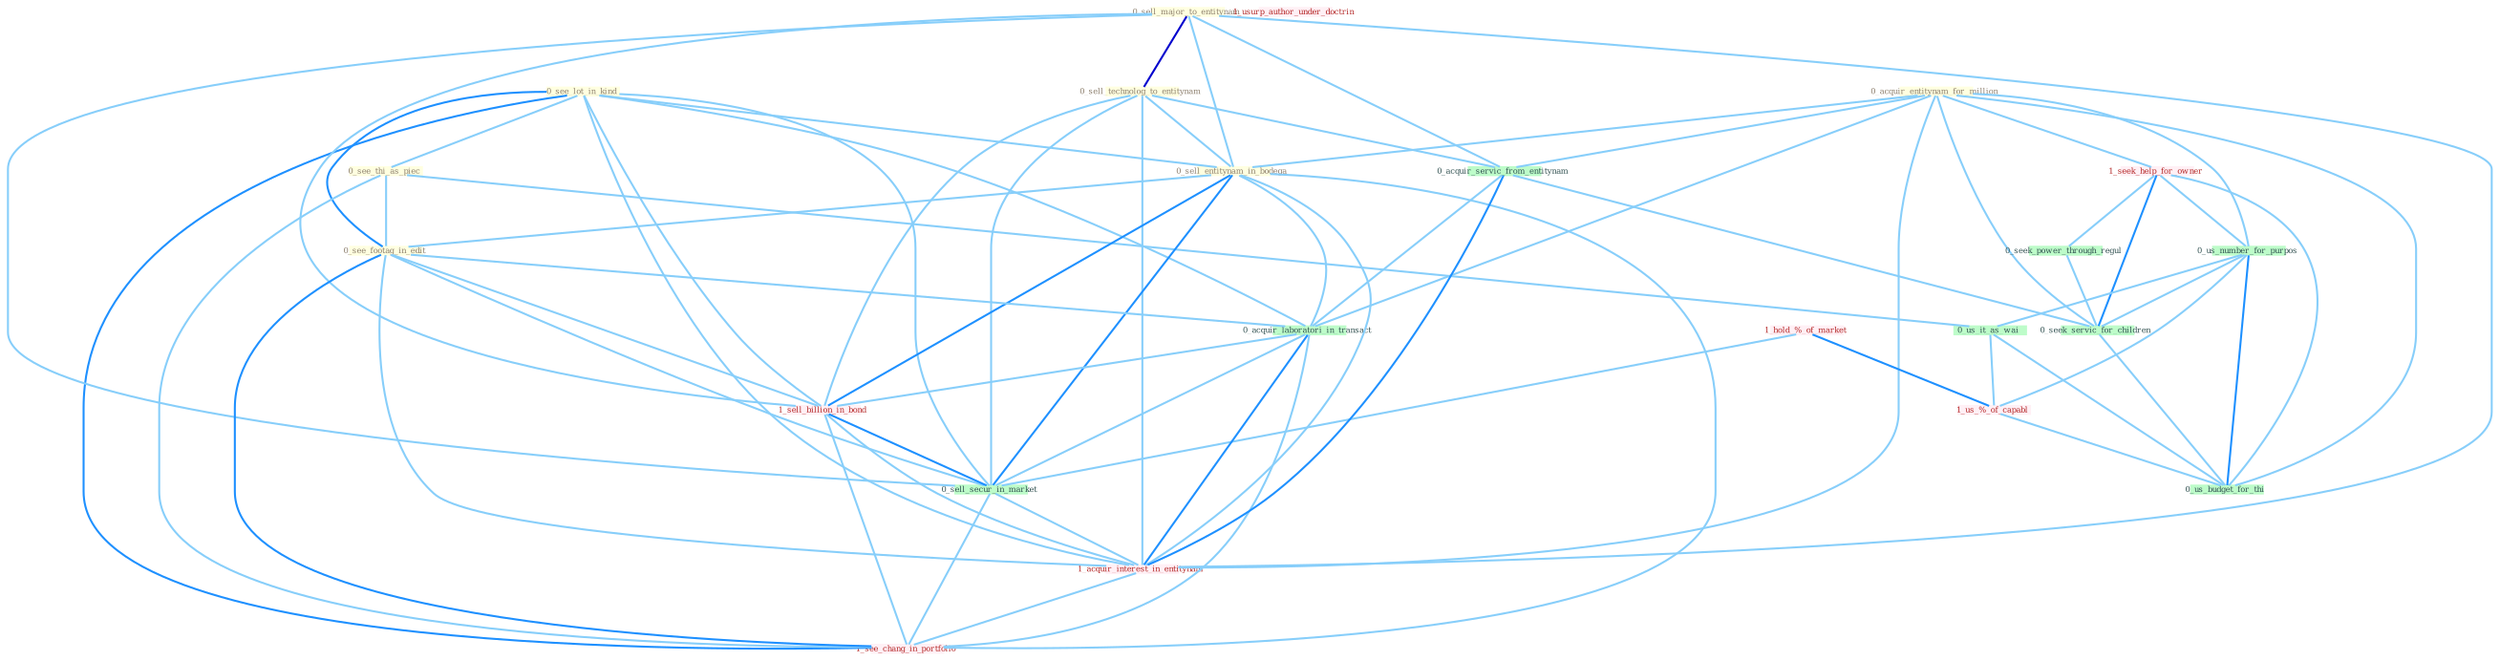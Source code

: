 Graph G{ 
    node
    [shape=polygon,style=filled,width=.5,height=.06,color="#BDFCC9",fixedsize=true,fontsize=4,
    fontcolor="#2f4f4f"];
    {node
    [color="#ffffe0", fontcolor="#8b7d6b"] "0_see_lot_in_kind " "0_acquir_entitynam_for_million " "0_sell_major_to_entitynam " "0_see_thi_as_piec " "0_sell_technolog_to_entitynam " "0_sell_entitynam_in_bodega " "0_see_footag_in_edit "}
{node [color="#fff0f5", fontcolor="#b22222"] "1_seek_help_for_owner " "1_hold_%_of_market " "1_sell_billion_in_bond " "1_usurp_author_under_doctrin " "1_us_%_of_capabl " "1_acquir_interest_in_entitynam " "1_see_chang_in_portfolio "}
edge [color="#B0E2FF"];

	"0_see_lot_in_kind " -- "0_see_thi_as_piec " [w="1", color="#87cefa" ];
	"0_see_lot_in_kind " -- "0_sell_entitynam_in_bodega " [w="1", color="#87cefa" ];
	"0_see_lot_in_kind " -- "0_see_footag_in_edit " [w="2", color="#1e90ff" , len=0.8];
	"0_see_lot_in_kind " -- "0_acquir_laboratori_in_transact " [w="1", color="#87cefa" ];
	"0_see_lot_in_kind " -- "1_sell_billion_in_bond " [w="1", color="#87cefa" ];
	"0_see_lot_in_kind " -- "0_sell_secur_in_market " [w="1", color="#87cefa" ];
	"0_see_lot_in_kind " -- "1_acquir_interest_in_entitynam " [w="1", color="#87cefa" ];
	"0_see_lot_in_kind " -- "1_see_chang_in_portfolio " [w="2", color="#1e90ff" , len=0.8];
	"0_acquir_entitynam_for_million " -- "0_sell_entitynam_in_bodega " [w="1", color="#87cefa" ];
	"0_acquir_entitynam_for_million " -- "1_seek_help_for_owner " [w="1", color="#87cefa" ];
	"0_acquir_entitynam_for_million " -- "0_acquir_servic_from_entitynam " [w="1", color="#87cefa" ];
	"0_acquir_entitynam_for_million " -- "0_us_number_for_purpos " [w="1", color="#87cefa" ];
	"0_acquir_entitynam_for_million " -- "0_acquir_laboratori_in_transact " [w="1", color="#87cefa" ];
	"0_acquir_entitynam_for_million " -- "1_acquir_interest_in_entitynam " [w="1", color="#87cefa" ];
	"0_acquir_entitynam_for_million " -- "0_seek_servic_for_children " [w="1", color="#87cefa" ];
	"0_acquir_entitynam_for_million " -- "0_us_budget_for_thi " [w="1", color="#87cefa" ];
	"0_sell_major_to_entitynam " -- "0_sell_technolog_to_entitynam " [w="3", color="#0000cd" , len=0.6];
	"0_sell_major_to_entitynam " -- "0_sell_entitynam_in_bodega " [w="1", color="#87cefa" ];
	"0_sell_major_to_entitynam " -- "0_acquir_servic_from_entitynam " [w="1", color="#87cefa" ];
	"0_sell_major_to_entitynam " -- "1_sell_billion_in_bond " [w="1", color="#87cefa" ];
	"0_sell_major_to_entitynam " -- "0_sell_secur_in_market " [w="1", color="#87cefa" ];
	"0_sell_major_to_entitynam " -- "1_acquir_interest_in_entitynam " [w="1", color="#87cefa" ];
	"0_see_thi_as_piec " -- "0_see_footag_in_edit " [w="1", color="#87cefa" ];
	"0_see_thi_as_piec " -- "0_us_it_as_wai " [w="1", color="#87cefa" ];
	"0_see_thi_as_piec " -- "1_see_chang_in_portfolio " [w="1", color="#87cefa" ];
	"0_sell_technolog_to_entitynam " -- "0_sell_entitynam_in_bodega " [w="1", color="#87cefa" ];
	"0_sell_technolog_to_entitynam " -- "0_acquir_servic_from_entitynam " [w="1", color="#87cefa" ];
	"0_sell_technolog_to_entitynam " -- "1_sell_billion_in_bond " [w="1", color="#87cefa" ];
	"0_sell_technolog_to_entitynam " -- "0_sell_secur_in_market " [w="1", color="#87cefa" ];
	"0_sell_technolog_to_entitynam " -- "1_acquir_interest_in_entitynam " [w="1", color="#87cefa" ];
	"0_sell_entitynam_in_bodega " -- "0_see_footag_in_edit " [w="1", color="#87cefa" ];
	"0_sell_entitynam_in_bodega " -- "0_acquir_laboratori_in_transact " [w="1", color="#87cefa" ];
	"0_sell_entitynam_in_bodega " -- "1_sell_billion_in_bond " [w="2", color="#1e90ff" , len=0.8];
	"0_sell_entitynam_in_bodega " -- "0_sell_secur_in_market " [w="2", color="#1e90ff" , len=0.8];
	"0_sell_entitynam_in_bodega " -- "1_acquir_interest_in_entitynam " [w="1", color="#87cefa" ];
	"0_sell_entitynam_in_bodega " -- "1_see_chang_in_portfolio " [w="1", color="#87cefa" ];
	"0_see_footag_in_edit " -- "0_acquir_laboratori_in_transact " [w="1", color="#87cefa" ];
	"0_see_footag_in_edit " -- "1_sell_billion_in_bond " [w="1", color="#87cefa" ];
	"0_see_footag_in_edit " -- "0_sell_secur_in_market " [w="1", color="#87cefa" ];
	"0_see_footag_in_edit " -- "1_acquir_interest_in_entitynam " [w="1", color="#87cefa" ];
	"0_see_footag_in_edit " -- "1_see_chang_in_portfolio " [w="2", color="#1e90ff" , len=0.8];
	"1_seek_help_for_owner " -- "0_seek_power_through_regul " [w="1", color="#87cefa" ];
	"1_seek_help_for_owner " -- "0_us_number_for_purpos " [w="1", color="#87cefa" ];
	"1_seek_help_for_owner " -- "0_seek_servic_for_children " [w="2", color="#1e90ff" , len=0.8];
	"1_seek_help_for_owner " -- "0_us_budget_for_thi " [w="1", color="#87cefa" ];
	"0_acquir_servic_from_entitynam " -- "0_acquir_laboratori_in_transact " [w="1", color="#87cefa" ];
	"0_acquir_servic_from_entitynam " -- "1_acquir_interest_in_entitynam " [w="2", color="#1e90ff" , len=0.8];
	"0_acquir_servic_from_entitynam " -- "0_seek_servic_for_children " [w="1", color="#87cefa" ];
	"1_hold_%_of_market " -- "1_us_%_of_capabl " [w="2", color="#1e90ff" , len=0.8];
	"1_hold_%_of_market " -- "0_sell_secur_in_market " [w="1", color="#87cefa" ];
	"0_seek_power_through_regul " -- "0_seek_servic_for_children " [w="1", color="#87cefa" ];
	"0_us_number_for_purpos " -- "0_us_it_as_wai " [w="1", color="#87cefa" ];
	"0_us_number_for_purpos " -- "1_us_%_of_capabl " [w="1", color="#87cefa" ];
	"0_us_number_for_purpos " -- "0_seek_servic_for_children " [w="1", color="#87cefa" ];
	"0_us_number_for_purpos " -- "0_us_budget_for_thi " [w="2", color="#1e90ff" , len=0.8];
	"0_acquir_laboratori_in_transact " -- "1_sell_billion_in_bond " [w="1", color="#87cefa" ];
	"0_acquir_laboratori_in_transact " -- "0_sell_secur_in_market " [w="1", color="#87cefa" ];
	"0_acquir_laboratori_in_transact " -- "1_acquir_interest_in_entitynam " [w="2", color="#1e90ff" , len=0.8];
	"0_acquir_laboratori_in_transact " -- "1_see_chang_in_portfolio " [w="1", color="#87cefa" ];
	"1_sell_billion_in_bond " -- "0_sell_secur_in_market " [w="2", color="#1e90ff" , len=0.8];
	"1_sell_billion_in_bond " -- "1_acquir_interest_in_entitynam " [w="1", color="#87cefa" ];
	"1_sell_billion_in_bond " -- "1_see_chang_in_portfolio " [w="1", color="#87cefa" ];
	"0_us_it_as_wai " -- "1_us_%_of_capabl " [w="1", color="#87cefa" ];
	"0_us_it_as_wai " -- "0_us_budget_for_thi " [w="1", color="#87cefa" ];
	"1_us_%_of_capabl " -- "0_us_budget_for_thi " [w="1", color="#87cefa" ];
	"0_sell_secur_in_market " -- "1_acquir_interest_in_entitynam " [w="1", color="#87cefa" ];
	"0_sell_secur_in_market " -- "1_see_chang_in_portfolio " [w="1", color="#87cefa" ];
	"1_acquir_interest_in_entitynam " -- "1_see_chang_in_portfolio " [w="1", color="#87cefa" ];
	"0_seek_servic_for_children " -- "0_us_budget_for_thi " [w="1", color="#87cefa" ];
}